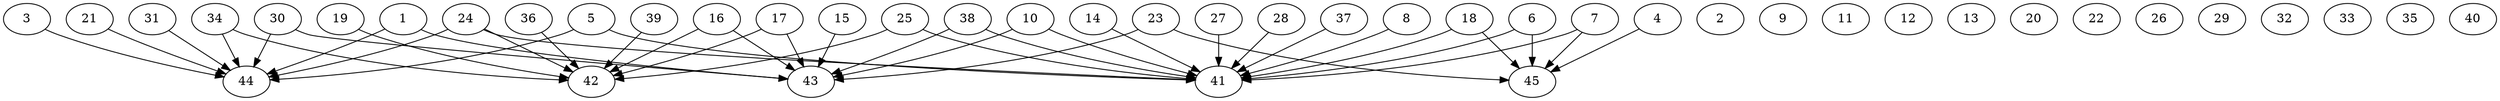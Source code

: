 // DAG automatically generated by daggen at Thu Oct  3 14:07:25 2019
// ./daggen --dot -n 45 --ccr 0.5 --fat 0.9 --regular 0.5 --density 0.5 --mindata 5242880 --maxdata 52428800 
digraph G {
  1 [size="11401216", alpha="0.01", expect_size="5700608"] 
  1 -> 43 [size ="5700608"]
  1 -> 44 [size ="5700608"]
  2 [size="75663360", alpha="0.17", expect_size="37831680"] 
  3 [size="69701632", alpha="0.14", expect_size="34850816"] 
  3 -> 44 [size ="34850816"]
  4 [size="64272384", alpha="0.17", expect_size="32136192"] 
  4 -> 45 [size ="32136192"]
  5 [size="81113088", alpha="0.18", expect_size="40556544"] 
  5 -> 41 [size ="40556544"]
  5 -> 44 [size ="40556544"]
  6 [size="24479744", alpha="0.10", expect_size="12239872"] 
  6 -> 41 [size ="12239872"]
  6 -> 45 [size ="12239872"]
  7 [size="17209344", alpha="0.14", expect_size="8604672"] 
  7 -> 41 [size ="8604672"]
  7 -> 45 [size ="8604672"]
  8 [size="67989504", alpha="0.06", expect_size="33994752"] 
  8 -> 41 [size ="33994752"]
  9 [size="38146048", alpha="0.01", expect_size="19073024"] 
  10 [size="55812096", alpha="0.18", expect_size="27906048"] 
  10 -> 41 [size ="27906048"]
  10 -> 43 [size ="27906048"]
  11 [size="33519616", alpha="0.08", expect_size="16759808"] 
  12 [size="38342656", alpha="0.16", expect_size="19171328"] 
  13 [size="25159680", alpha="0.06", expect_size="12579840"] 
  14 [size="89006080", alpha="0.02", expect_size="44503040"] 
  14 -> 41 [size ="44503040"]
  15 [size="73312256", alpha="0.07", expect_size="36656128"] 
  15 -> 43 [size ="36656128"]
  16 [size="62801920", alpha="0.05", expect_size="31400960"] 
  16 -> 42 [size ="31400960"]
  16 -> 43 [size ="31400960"]
  17 [size="15622144", alpha="0.16", expect_size="7811072"] 
  17 -> 42 [size ="7811072"]
  17 -> 43 [size ="7811072"]
  18 [size="83292160", alpha="0.04", expect_size="41646080"] 
  18 -> 41 [size ="41646080"]
  18 -> 45 [size ="41646080"]
  19 [size="15925248", alpha="0.01", expect_size="7962624"] 
  19 -> 42 [size ="7962624"]
  20 [size="21307392", alpha="0.10", expect_size="10653696"] 
  21 [size="12464128", alpha="0.19", expect_size="6232064"] 
  21 -> 44 [size ="6232064"]
  22 [size="48345088", alpha="0.02", expect_size="24172544"] 
  23 [size="28958720", alpha="0.18", expect_size="14479360"] 
  23 -> 43 [size ="14479360"]
  23 -> 45 [size ="14479360"]
  24 [size="56264704", alpha="0.05", expect_size="28132352"] 
  24 -> 41 [size ="28132352"]
  24 -> 42 [size ="28132352"]
  24 -> 44 [size ="28132352"]
  25 [size="63369216", alpha="0.07", expect_size="31684608"] 
  25 -> 41 [size ="31684608"]
  25 -> 42 [size ="31684608"]
  26 [size="95041536", alpha="0.12", expect_size="47520768"] 
  27 [size="25948160", alpha="0.18", expect_size="12974080"] 
  27 -> 41 [size ="12974080"]
  28 [size="101814272", alpha="0.16", expect_size="50907136"] 
  28 -> 41 [size ="50907136"]
  29 [size="27402240", alpha="0.01", expect_size="13701120"] 
  30 [size="31913984", alpha="0.15", expect_size="15956992"] 
  30 -> 43 [size ="15956992"]
  30 -> 44 [size ="15956992"]
  31 [size="78970880", alpha="0.14", expect_size="39485440"] 
  31 -> 44 [size ="39485440"]
  32 [size="75118592", alpha="0.18", expect_size="37559296"] 
  33 [size="85534720", alpha="0.06", expect_size="42767360"] 
  34 [size="75065344", alpha="0.11", expect_size="37532672"] 
  34 -> 42 [size ="37532672"]
  34 -> 44 [size ="37532672"]
  35 [size="97497088", alpha="0.09", expect_size="48748544"] 
  36 [size="34715648", alpha="0.18", expect_size="17357824"] 
  36 -> 42 [size ="17357824"]
  37 [size="89460736", alpha="0.08", expect_size="44730368"] 
  37 -> 41 [size ="44730368"]
  38 [size="79710208", alpha="0.13", expect_size="39855104"] 
  38 -> 41 [size ="39855104"]
  38 -> 43 [size ="39855104"]
  39 [size="62971904", alpha="0.20", expect_size="31485952"] 
  39 -> 42 [size ="31485952"]
  40 [size="66908160", alpha="0.09", expect_size="33454080"] 
  41 [size="42471424", alpha="0.18", expect_size="21235712"] 
  42 [size="12699648", alpha="0.15", expect_size="6349824"] 
  43 [size="99821568", alpha="0.16", expect_size="49910784"] 
  44 [size="35395584", alpha="0.07", expect_size="17697792"] 
  45 [size="86687744", alpha="0.10", expect_size="43343872"] 
}
